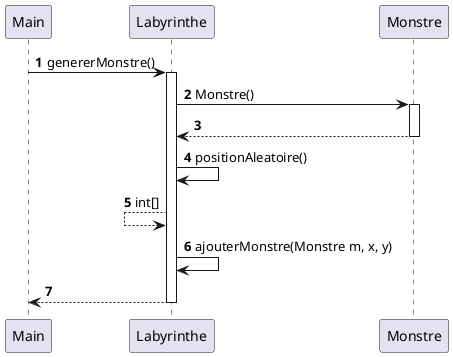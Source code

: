 @startuml
'https://plantuml.com/sequence-diagram

autonumber

Main -> Labyrinthe: genererMonstre()
activate Labyrinthe

Labyrinthe -> Monstre: Monstre()
activate Monstre
Labyrinthe <-- Monstre
deactivate Monstre

Labyrinthe -> Labyrinthe: positionAleatoire()
Labyrinthe <-- Labyrinthe: int[]




Labyrinthe -> Labyrinthe: ajouterMonstre(Monstre m, x, y)

Main <-- Labyrinthe
deactivate Labyrinthe




@enduml
